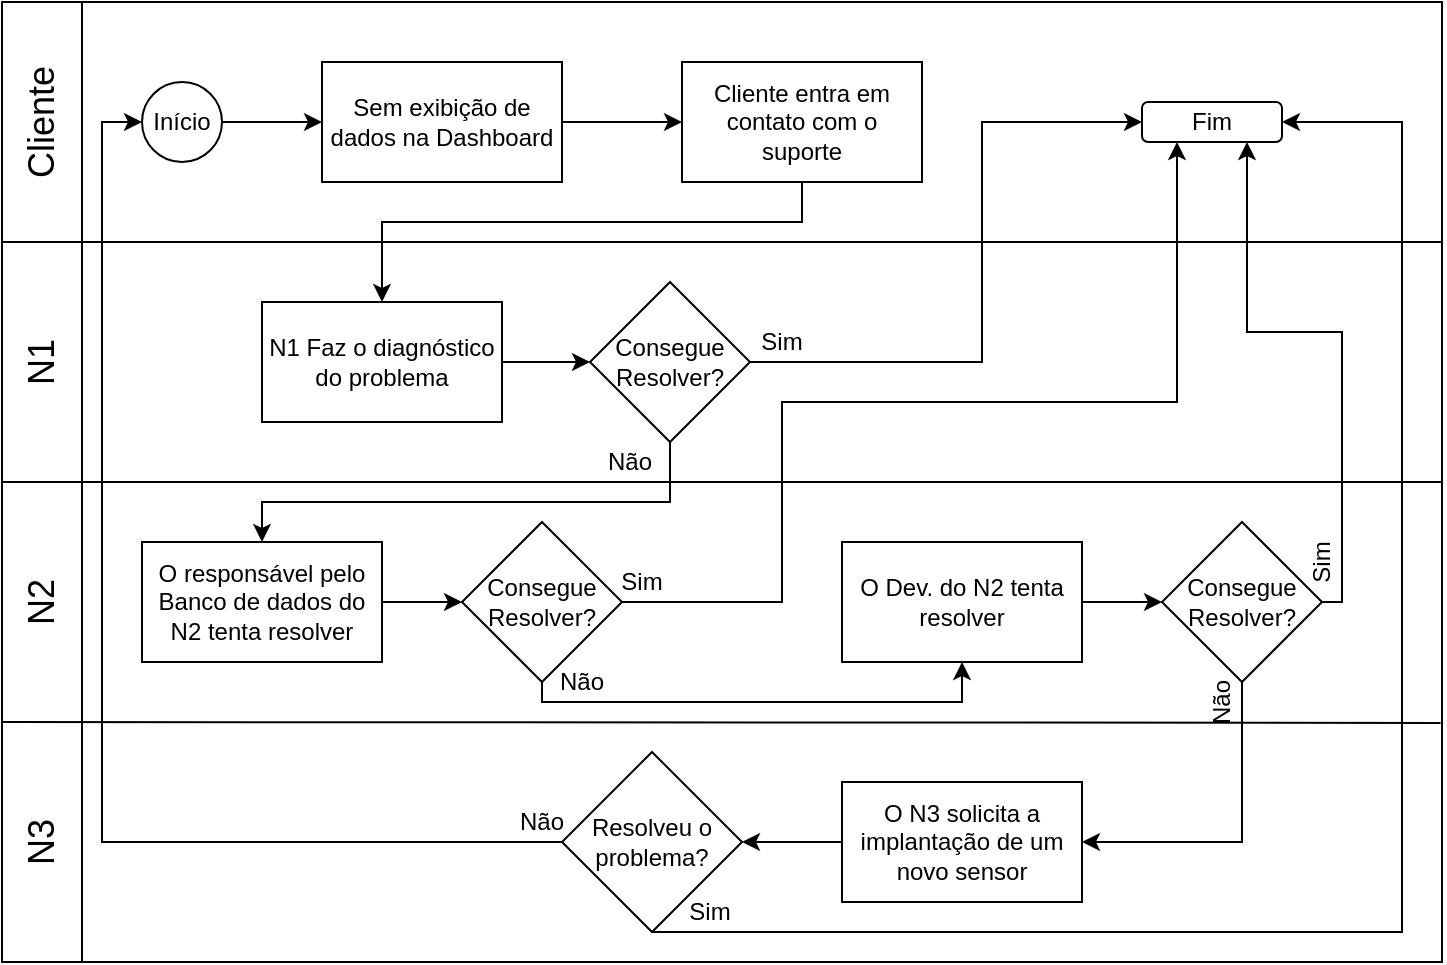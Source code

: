 <mxfile version="13.7.3" type="device"><diagram id="gPXOevYoeKH_8PvXp5al" name="Página-1"><mxGraphModel dx="790" dy="534" grid="1" gridSize="10" guides="1" tooltips="1" connect="1" arrows="1" fold="1" page="1" pageScale="1" pageWidth="827" pageHeight="1169" math="0" shadow="0"><root><mxCell id="0"/><mxCell id="1" parent="0"/><mxCell id="cMAepXg_GbZexUBO-21d-1" value="" style="shape=internalStorage;whiteSpace=wrap;html=1;backgroundOutline=1;dx=40;dy=120;" parent="1" vertex="1"><mxGeometry x="40" y="40" width="720" height="480" as="geometry"/></mxCell><mxCell id="cMAepXg_GbZexUBO-21d-2" value="" style="endArrow=none;html=1;exitX=1;exitY=0.5;exitDx=0;exitDy=0;entryX=0;entryY=0.5;entryDx=0;entryDy=0;" parent="1" source="cMAepXg_GbZexUBO-21d-1" target="cMAepXg_GbZexUBO-21d-1" edge="1"><mxGeometry width="50" height="50" relative="1" as="geometry"><mxPoint x="470" y="270" as="sourcePoint"/><mxPoint x="520" y="220" as="targetPoint"/></mxGeometry></mxCell><mxCell id="cMAepXg_GbZexUBO-21d-3" value="" style="endArrow=none;html=1;exitX=1;exitY=0.547;exitDx=0;exitDy=0;exitPerimeter=0;entryX=0.001;entryY=0.546;entryDx=0;entryDy=0;entryPerimeter=0;" parent="1" edge="1"><mxGeometry width="50" height="50" relative="1" as="geometry"><mxPoint x="759.28" y="400.44" as="sourcePoint"/><mxPoint x="40.0" y="400" as="targetPoint"/></mxGeometry></mxCell><mxCell id="cMAepXg_GbZexUBO-21d-5" value="Cliente" style="text;html=1;strokeColor=none;fillColor=none;align=center;verticalAlign=middle;whiteSpace=wrap;rounded=0;rotation=-90;fontSize=18;" parent="1" vertex="1"><mxGeometry x="30" y="90" width="60" height="20" as="geometry"/></mxCell><mxCell id="cMAepXg_GbZexUBO-21d-6" value="N1" style="text;html=1;strokeColor=none;fillColor=none;align=center;verticalAlign=middle;whiteSpace=wrap;rounded=0;rotation=-90;fontSize=18;" parent="1" vertex="1"><mxGeometry x="30" y="210" width="60" height="20" as="geometry"/></mxCell><mxCell id="cMAepXg_GbZexUBO-21d-7" value="N2" style="text;html=1;strokeColor=none;fillColor=none;align=center;verticalAlign=middle;whiteSpace=wrap;rounded=0;rotation=-90;fontSize=18;" parent="1" vertex="1"><mxGeometry x="30" y="330" width="60" height="20" as="geometry"/></mxCell><mxCell id="cMAepXg_GbZexUBO-21d-8" value="N3" style="text;html=1;strokeColor=none;fillColor=none;align=center;verticalAlign=middle;whiteSpace=wrap;rounded=0;rotation=-90;fontSize=18;" parent="1" vertex="1"><mxGeometry x="30" y="450" width="60" height="20" as="geometry"/></mxCell><mxCell id="cMAepXg_GbZexUBO-21d-11" value="" style="group" parent="1" vertex="1" connectable="0"><mxGeometry x="110" y="80" width="40" height="40" as="geometry"/></mxCell><mxCell id="cMAepXg_GbZexUBO-21d-9" value="" style="ellipse;whiteSpace=wrap;html=1;aspect=fixed;fontSize=18;" parent="cMAepXg_GbZexUBO-21d-11" vertex="1"><mxGeometry width="40" height="40" as="geometry"/></mxCell><mxCell id="cMAepXg_GbZexUBO-21d-10" value="Início" style="text;html=1;strokeColor=none;fillColor=none;align=center;verticalAlign=middle;whiteSpace=wrap;rounded=0;fontSize=12;" parent="cMAepXg_GbZexUBO-21d-11" vertex="1"><mxGeometry y="10" width="40" height="20" as="geometry"/></mxCell><mxCell id="cMAepXg_GbZexUBO-21d-16" style="edgeStyle=orthogonalEdgeStyle;rounded=0;orthogonalLoop=1;jettySize=auto;html=1;exitX=1;exitY=0.5;exitDx=0;exitDy=0;entryX=0;entryY=0.5;entryDx=0;entryDy=0;fontSize=12;" parent="1" source="cMAepXg_GbZexUBO-21d-12" target="cMAepXg_GbZexUBO-21d-15" edge="1"><mxGeometry relative="1" as="geometry"/></mxCell><mxCell id="cMAepXg_GbZexUBO-21d-12" value="Sem exibição de dados na Dashboard" style="rounded=0;whiteSpace=wrap;html=1;fontSize=12;" parent="1" vertex="1"><mxGeometry x="200" y="70" width="120" height="60" as="geometry"/></mxCell><mxCell id="cMAepXg_GbZexUBO-21d-14" value="" style="endArrow=classic;html=1;fontSize=12;exitX=1;exitY=0.5;exitDx=0;exitDy=0;entryX=0;entryY=0.5;entryDx=0;entryDy=0;" parent="1" source="cMAepXg_GbZexUBO-21d-10" target="cMAepXg_GbZexUBO-21d-12" edge="1"><mxGeometry width="50" height="50" relative="1" as="geometry"><mxPoint x="190" y="160" as="sourcePoint"/><mxPoint x="240" y="110" as="targetPoint"/></mxGeometry></mxCell><mxCell id="cMAepXg_GbZexUBO-21d-18" style="edgeStyle=orthogonalEdgeStyle;rounded=0;orthogonalLoop=1;jettySize=auto;html=1;exitX=0.5;exitY=1;exitDx=0;exitDy=0;entryX=0.5;entryY=0;entryDx=0;entryDy=0;fontSize=12;" parent="1" source="cMAepXg_GbZexUBO-21d-15" target="cMAepXg_GbZexUBO-21d-17" edge="1"><mxGeometry relative="1" as="geometry"><Array as="points"><mxPoint x="440" y="150"/><mxPoint x="230" y="150"/></Array></mxGeometry></mxCell><mxCell id="cMAepXg_GbZexUBO-21d-15" value="Cliente entra em contato com o suporte" style="rounded=0;whiteSpace=wrap;html=1;fontSize=12;" parent="1" vertex="1"><mxGeometry x="380" y="70" width="120" height="60" as="geometry"/></mxCell><mxCell id="cMAepXg_GbZexUBO-21d-20" style="edgeStyle=orthogonalEdgeStyle;rounded=0;orthogonalLoop=1;jettySize=auto;html=1;exitX=1;exitY=0.5;exitDx=0;exitDy=0;entryX=0;entryY=0.5;entryDx=0;entryDy=0;fontSize=12;" parent="1" source="cMAepXg_GbZexUBO-21d-17" target="cMAepXg_GbZexUBO-21d-19" edge="1"><mxGeometry relative="1" as="geometry"/></mxCell><mxCell id="cMAepXg_GbZexUBO-21d-17" value="N1 Faz o diagnóstico do problema" style="rounded=0;whiteSpace=wrap;html=1;fontSize=12;" parent="1" vertex="1"><mxGeometry x="170" y="190" width="120" height="60" as="geometry"/></mxCell><mxCell id="cMAepXg_GbZexUBO-21d-25" style="edgeStyle=orthogonalEdgeStyle;rounded=0;orthogonalLoop=1;jettySize=auto;html=1;exitX=1;exitY=0.5;exitDx=0;exitDy=0;fontSize=12;" parent="1" source="cMAepXg_GbZexUBO-21d-19" target="cMAepXg_GbZexUBO-21d-24" edge="1"><mxGeometry relative="1" as="geometry"><Array as="points"><mxPoint x="530" y="220"/><mxPoint x="530" y="100"/></Array></mxGeometry></mxCell><mxCell id="BXX1Du_aOQmHJD5nEz4a-2" style="edgeStyle=orthogonalEdgeStyle;rounded=0;orthogonalLoop=1;jettySize=auto;html=1;exitX=0.5;exitY=1;exitDx=0;exitDy=0;entryX=0.5;entryY=0;entryDx=0;entryDy=0;" parent="1" source="cMAepXg_GbZexUBO-21d-19" target="BXX1Du_aOQmHJD5nEz4a-1" edge="1"><mxGeometry relative="1" as="geometry"><Array as="points"><mxPoint x="374" y="290"/><mxPoint x="170" y="290"/></Array></mxGeometry></mxCell><mxCell id="cMAepXg_GbZexUBO-21d-19" value="Consegue Resolver?" style="rhombus;whiteSpace=wrap;html=1;fontSize=12;" parent="1" vertex="1"><mxGeometry x="334" y="180" width="80" height="80" as="geometry"/></mxCell><mxCell id="cMAepXg_GbZexUBO-21d-22" value="Sim" style="text;html=1;strokeColor=none;fillColor=none;align=center;verticalAlign=middle;whiteSpace=wrap;rounded=0;" parent="1" vertex="1"><mxGeometry x="410" y="200" width="40" height="20" as="geometry"/></mxCell><mxCell id="cMAepXg_GbZexUBO-21d-24" value="Fim" style="rounded=1;whiteSpace=wrap;html=1;fontSize=12;" parent="1" vertex="1"><mxGeometry x="610" y="90" width="70" height="20" as="geometry"/></mxCell><mxCell id="BXX1Du_aOQmHJD5nEz4a-5" style="edgeStyle=orthogonalEdgeStyle;rounded=0;orthogonalLoop=1;jettySize=auto;html=1;exitX=1;exitY=0.5;exitDx=0;exitDy=0;entryX=0;entryY=0.5;entryDx=0;entryDy=0;" parent="1" source="BXX1Du_aOQmHJD5nEz4a-1" target="BXX1Du_aOQmHJD5nEz4a-4" edge="1"><mxGeometry relative="1" as="geometry"/></mxCell><mxCell id="BXX1Du_aOQmHJD5nEz4a-1" value="O responsável pelo Banco de dados do N2 tenta resolver" style="rounded=0;whiteSpace=wrap;html=1;" parent="1" vertex="1"><mxGeometry x="110" y="310" width="120" height="60" as="geometry"/></mxCell><mxCell id="BXX1Du_aOQmHJD5nEz4a-3" value="Não" style="text;html=1;strokeColor=none;fillColor=none;align=center;verticalAlign=middle;whiteSpace=wrap;rounded=0;" parent="1" vertex="1"><mxGeometry x="334" y="260" width="40" height="20" as="geometry"/></mxCell><mxCell id="BXX1Du_aOQmHJD5nEz4a-6" style="edgeStyle=orthogonalEdgeStyle;rounded=0;orthogonalLoop=1;jettySize=auto;html=1;exitX=1;exitY=0.5;exitDx=0;exitDy=0;entryX=0.25;entryY=1;entryDx=0;entryDy=0;" parent="1" source="BXX1Du_aOQmHJD5nEz4a-4" target="cMAepXg_GbZexUBO-21d-24" edge="1"><mxGeometry relative="1" as="geometry"><Array as="points"><mxPoint x="430" y="340"/><mxPoint x="430" y="240"/><mxPoint x="628" y="240"/></Array></mxGeometry></mxCell><mxCell id="BXX1Du_aOQmHJD5nEz4a-10" style="edgeStyle=orthogonalEdgeStyle;rounded=0;orthogonalLoop=1;jettySize=auto;html=1;exitX=0.5;exitY=1;exitDx=0;exitDy=0;entryX=0.5;entryY=1;entryDx=0;entryDy=0;" parent="1" source="BXX1Du_aOQmHJD5nEz4a-4" target="BXX1Du_aOQmHJD5nEz4a-8" edge="1"><mxGeometry relative="1" as="geometry"><Array as="points"><mxPoint x="310" y="390"/><mxPoint x="520" y="390"/></Array></mxGeometry></mxCell><mxCell id="BXX1Du_aOQmHJD5nEz4a-4" value="Consegue Resolver?" style="rhombus;whiteSpace=wrap;html=1;" parent="1" vertex="1"><mxGeometry x="270" y="300" width="80" height="80" as="geometry"/></mxCell><mxCell id="BXX1Du_aOQmHJD5nEz4a-12" style="edgeStyle=orthogonalEdgeStyle;rounded=0;orthogonalLoop=1;jettySize=auto;html=1;exitX=1;exitY=0.5;exitDx=0;exitDy=0;entryX=0;entryY=0.5;entryDx=0;entryDy=0;" parent="1" source="BXX1Du_aOQmHJD5nEz4a-8" target="BXX1Du_aOQmHJD5nEz4a-11" edge="1"><mxGeometry relative="1" as="geometry"/></mxCell><mxCell id="BXX1Du_aOQmHJD5nEz4a-8" value="O Dev. do N2 tenta resolver" style="rounded=0;whiteSpace=wrap;html=1;" parent="1" vertex="1"><mxGeometry x="460" y="310" width="120" height="60" as="geometry"/></mxCell><mxCell id="BXX1Du_aOQmHJD5nEz4a-9" value="Sim" style="text;html=1;strokeColor=none;fillColor=none;align=center;verticalAlign=middle;whiteSpace=wrap;rounded=0;" parent="1" vertex="1"><mxGeometry x="340" y="320" width="40" height="20" as="geometry"/></mxCell><mxCell id="BXX1Du_aOQmHJD5nEz4a-14" style="edgeStyle=orthogonalEdgeStyle;rounded=0;orthogonalLoop=1;jettySize=auto;html=1;exitX=1;exitY=0.5;exitDx=0;exitDy=0;entryX=0.75;entryY=1;entryDx=0;entryDy=0;" parent="1" source="BXX1Du_aOQmHJD5nEz4a-11" target="cMAepXg_GbZexUBO-21d-24" edge="1"><mxGeometry relative="1" as="geometry"><Array as="points"><mxPoint x="710" y="340"/><mxPoint x="710" y="205"/><mxPoint x="663" y="205"/></Array></mxGeometry></mxCell><mxCell id="BXX1Du_aOQmHJD5nEz4a-17" style="edgeStyle=orthogonalEdgeStyle;rounded=0;orthogonalLoop=1;jettySize=auto;html=1;exitX=0.5;exitY=1;exitDx=0;exitDy=0;entryX=1;entryY=0.5;entryDx=0;entryDy=0;" parent="1" source="BXX1Du_aOQmHJD5nEz4a-11" target="BXX1Du_aOQmHJD5nEz4a-16" edge="1"><mxGeometry relative="1" as="geometry"/></mxCell><mxCell id="BXX1Du_aOQmHJD5nEz4a-11" value="Consegue Resolver?" style="rhombus;whiteSpace=wrap;html=1;" parent="1" vertex="1"><mxGeometry x="620" y="300" width="80" height="80" as="geometry"/></mxCell><mxCell id="BXX1Du_aOQmHJD5nEz4a-15" value="Sim" style="text;html=1;strokeColor=none;fillColor=none;align=center;verticalAlign=middle;whiteSpace=wrap;rounded=0;rotation=-90;" parent="1" vertex="1"><mxGeometry x="680" y="310" width="40" height="20" as="geometry"/></mxCell><mxCell id="BXX1Du_aOQmHJD5nEz4a-19" style="edgeStyle=orthogonalEdgeStyle;rounded=0;orthogonalLoop=1;jettySize=auto;html=1;exitX=0;exitY=0.5;exitDx=0;exitDy=0;entryX=1;entryY=0.5;entryDx=0;entryDy=0;" parent="1" source="BXX1Du_aOQmHJD5nEz4a-16" target="BXX1Du_aOQmHJD5nEz4a-18" edge="1"><mxGeometry relative="1" as="geometry"/></mxCell><mxCell id="BXX1Du_aOQmHJD5nEz4a-16" value="O N3 solicita a implantação de um novo sensor" style="rounded=0;whiteSpace=wrap;html=1;" parent="1" vertex="1"><mxGeometry x="460" y="430" width="120" height="60" as="geometry"/></mxCell><mxCell id="BXX1Du_aOQmHJD5nEz4a-20" style="edgeStyle=orthogonalEdgeStyle;rounded=0;orthogonalLoop=1;jettySize=auto;html=1;exitX=0;exitY=0.5;exitDx=0;exitDy=0;entryX=0;entryY=0.5;entryDx=0;entryDy=0;" parent="1" source="BXX1Du_aOQmHJD5nEz4a-18" target="cMAepXg_GbZexUBO-21d-10" edge="1"><mxGeometry relative="1" as="geometry"/></mxCell><mxCell id="BXX1Du_aOQmHJD5nEz4a-22" style="edgeStyle=orthogonalEdgeStyle;rounded=0;orthogonalLoop=1;jettySize=auto;html=1;exitX=0.5;exitY=1;exitDx=0;exitDy=0;entryX=1;entryY=0.5;entryDx=0;entryDy=0;" parent="1" source="BXX1Du_aOQmHJD5nEz4a-18" target="cMAepXg_GbZexUBO-21d-24" edge="1"><mxGeometry relative="1" as="geometry"><Array as="points"><mxPoint x="740" y="505"/><mxPoint x="740" y="100"/></Array></mxGeometry></mxCell><mxCell id="BXX1Du_aOQmHJD5nEz4a-18" value="Resolveu o problema?" style="rhombus;whiteSpace=wrap;html=1;" parent="1" vertex="1"><mxGeometry x="320" y="415" width="90" height="90" as="geometry"/></mxCell><mxCell id="BXX1Du_aOQmHJD5nEz4a-21" value="Não" style="text;html=1;strokeColor=none;fillColor=none;align=center;verticalAlign=middle;whiteSpace=wrap;rounded=0;" parent="1" vertex="1"><mxGeometry x="290" y="440" width="40" height="20" as="geometry"/></mxCell><mxCell id="BXX1Du_aOQmHJD5nEz4a-23" value="Sim" style="text;html=1;strokeColor=none;fillColor=none;align=center;verticalAlign=middle;whiteSpace=wrap;rounded=0;" parent="1" vertex="1"><mxGeometry x="374" y="485" width="40" height="20" as="geometry"/></mxCell><mxCell id="BXX1Du_aOQmHJD5nEz4a-24" value="Não" style="text;html=1;strokeColor=none;fillColor=none;align=center;verticalAlign=middle;whiteSpace=wrap;rounded=0;rotation=-90;" parent="1" vertex="1"><mxGeometry x="630" y="380" width="40" height="20" as="geometry"/></mxCell><mxCell id="NyvwH0ywx7Zvi-Avripq-1" value="Não" style="text;html=1;strokeColor=none;fillColor=none;align=center;verticalAlign=middle;whiteSpace=wrap;rounded=0;" vertex="1" parent="1"><mxGeometry x="310" y="370" width="40" height="20" as="geometry"/></mxCell></root></mxGraphModel></diagram></mxfile>